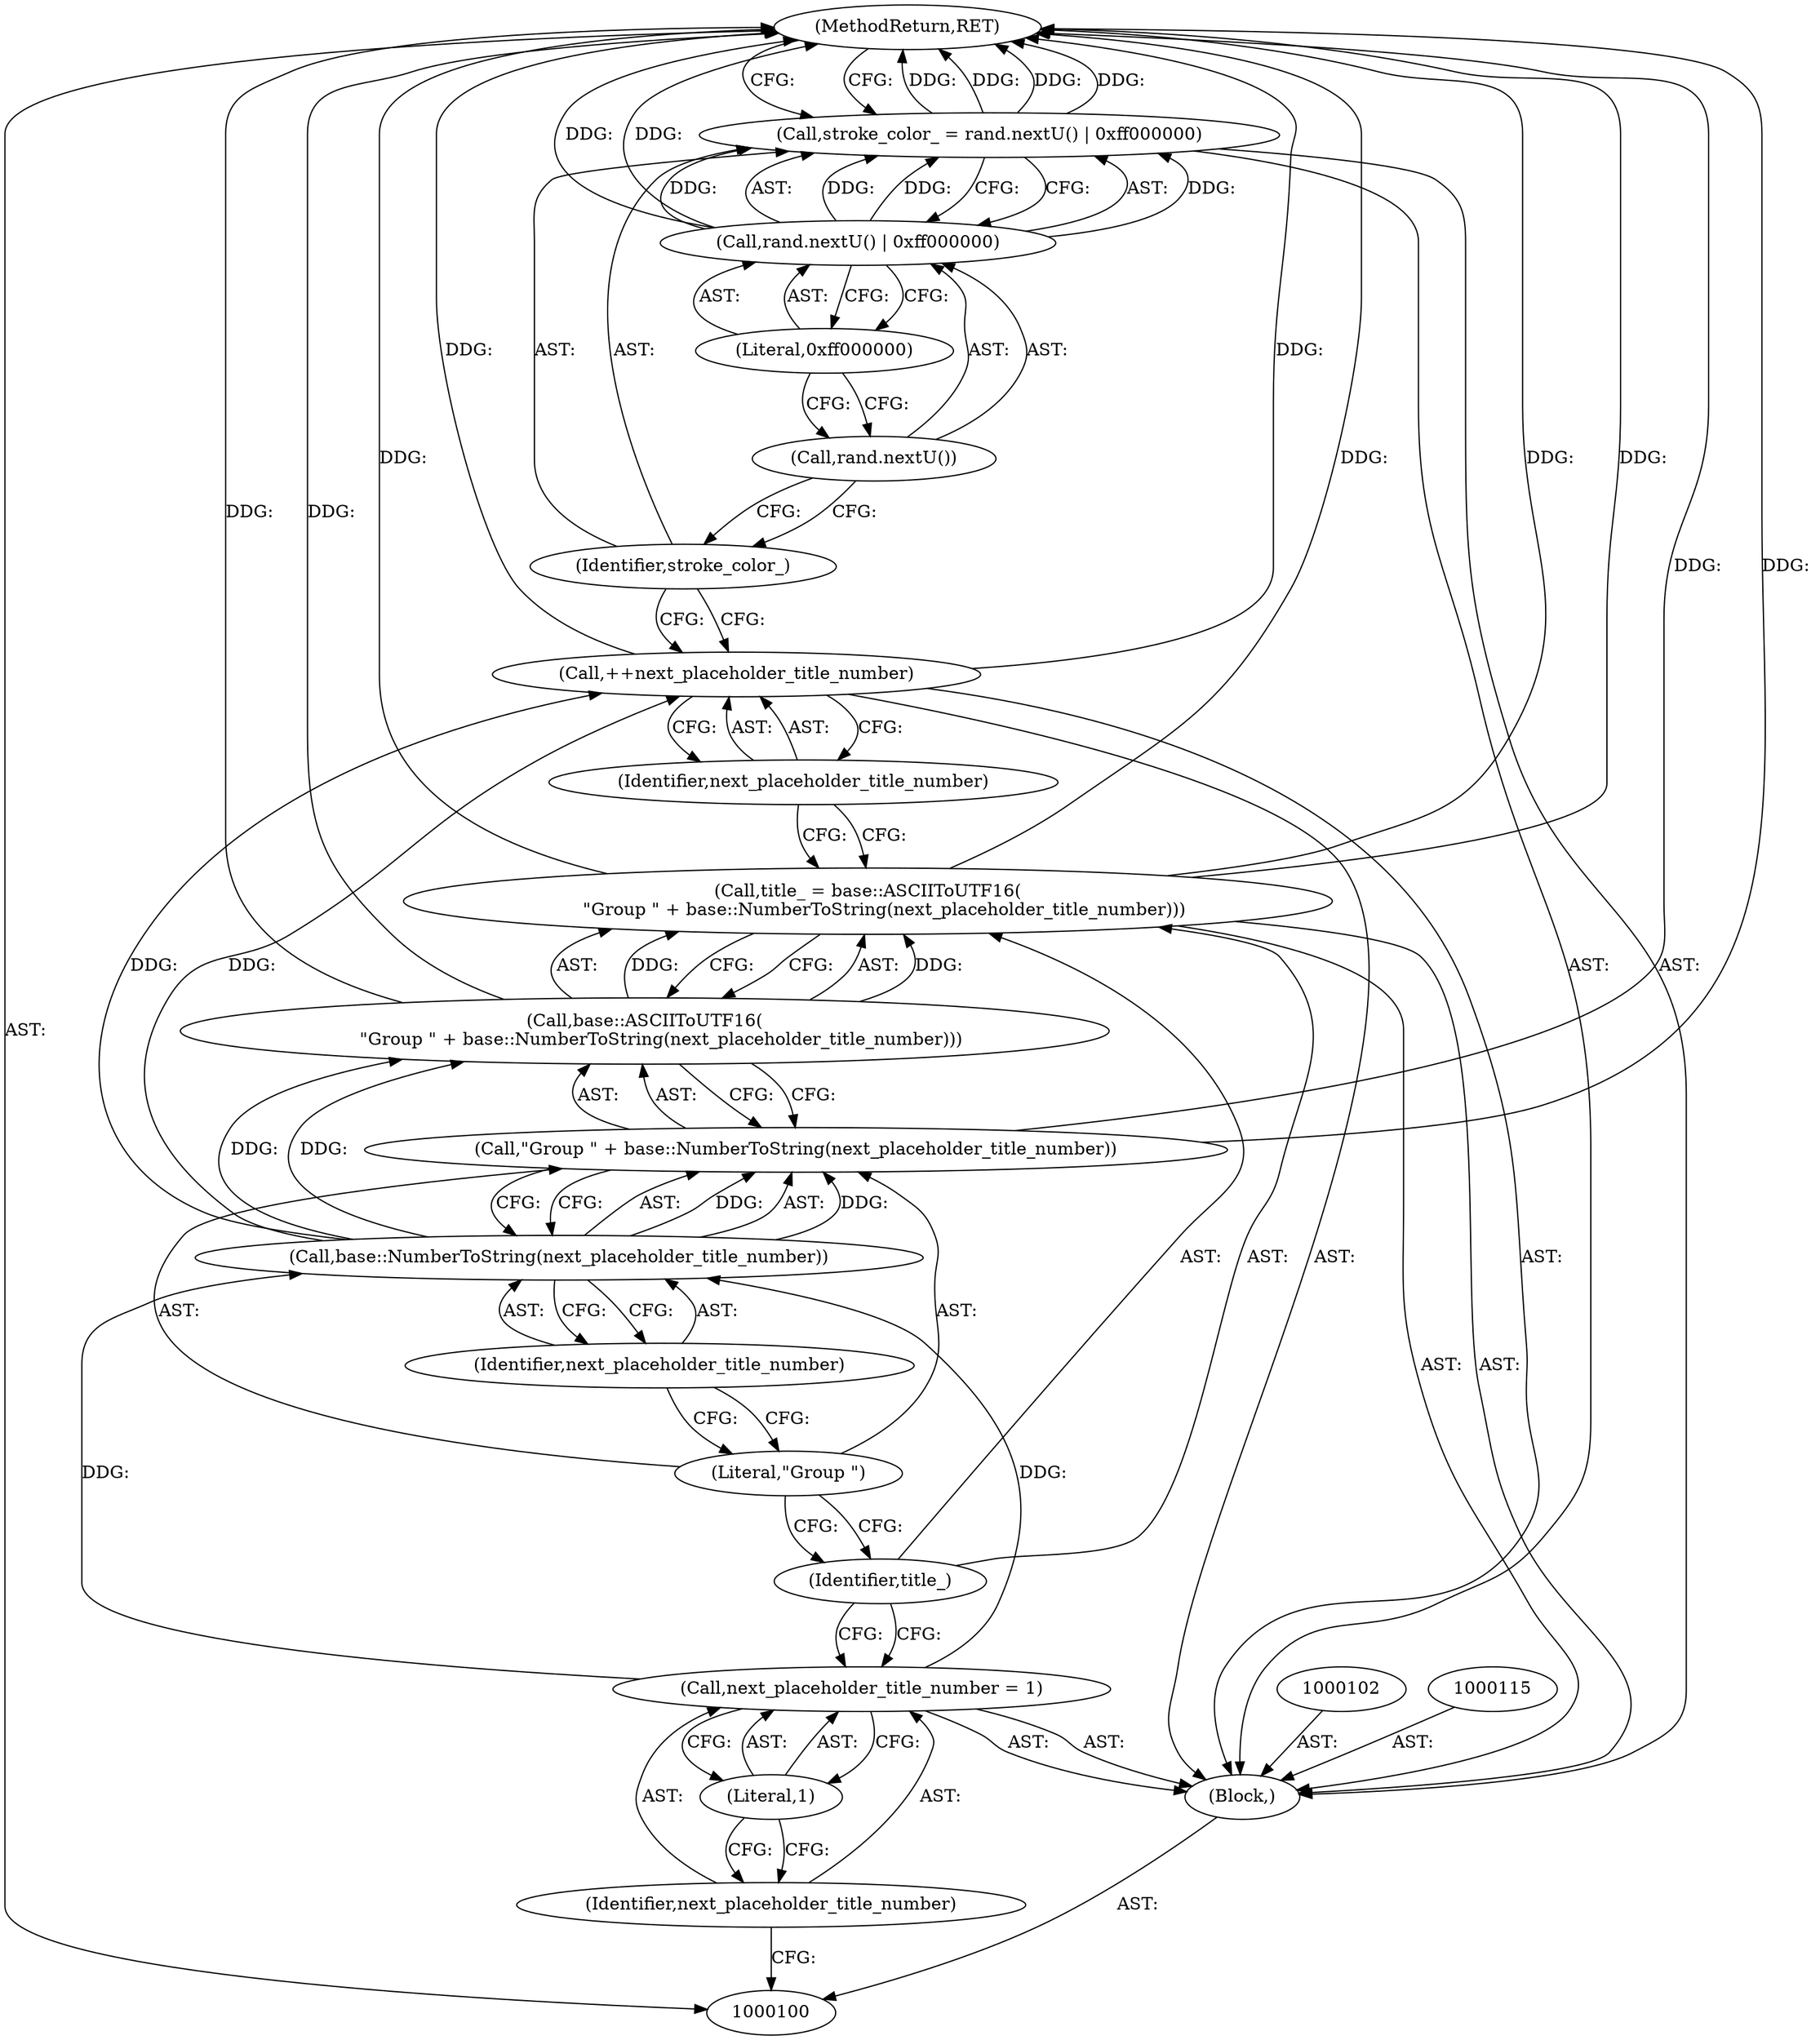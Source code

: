 digraph "1_Chrome_45d901b56f578a74b19ba0d10fa5c4c467f19303" {
"1000121" [label="(MethodReturn,RET)"];
"1000101" [label="(Block,)"];
"1000103" [label="(Call,next_placeholder_title_number = 1)"];
"1000104" [label="(Identifier,next_placeholder_title_number)"];
"1000105" [label="(Literal,1)"];
"1000108" [label="(Call,base::ASCIIToUTF16(\n      \"Group \" + base::NumberToString(next_placeholder_title_number)))"];
"1000106" [label="(Call,title_ = base::ASCIIToUTF16(\n      \"Group \" + base::NumberToString(next_placeholder_title_number)))"];
"1000107" [label="(Identifier,title_)"];
"1000111" [label="(Call,base::NumberToString(next_placeholder_title_number))"];
"1000112" [label="(Identifier,next_placeholder_title_number)"];
"1000109" [label="(Call,\"Group \" + base::NumberToString(next_placeholder_title_number))"];
"1000110" [label="(Literal,\"Group \")"];
"1000113" [label="(Call,++next_placeholder_title_number)"];
"1000114" [label="(Identifier,next_placeholder_title_number)"];
"1000118" [label="(Call,rand.nextU() | 0xff000000)"];
"1000119" [label="(Call,rand.nextU())"];
"1000116" [label="(Call,stroke_color_ = rand.nextU() | 0xff000000)"];
"1000117" [label="(Identifier,stroke_color_)"];
"1000120" [label="(Literal,0xff000000)"];
"1000121" -> "1000100"  [label="AST: "];
"1000121" -> "1000116"  [label="CFG: "];
"1000116" -> "1000121"  [label="DDG: "];
"1000116" -> "1000121"  [label="DDG: "];
"1000106" -> "1000121"  [label="DDG: "];
"1000106" -> "1000121"  [label="DDG: "];
"1000113" -> "1000121"  [label="DDG: "];
"1000118" -> "1000121"  [label="DDG: "];
"1000109" -> "1000121"  [label="DDG: "];
"1000108" -> "1000121"  [label="DDG: "];
"1000101" -> "1000100"  [label="AST: "];
"1000102" -> "1000101"  [label="AST: "];
"1000103" -> "1000101"  [label="AST: "];
"1000106" -> "1000101"  [label="AST: "];
"1000113" -> "1000101"  [label="AST: "];
"1000115" -> "1000101"  [label="AST: "];
"1000116" -> "1000101"  [label="AST: "];
"1000103" -> "1000101"  [label="AST: "];
"1000103" -> "1000105"  [label="CFG: "];
"1000104" -> "1000103"  [label="AST: "];
"1000105" -> "1000103"  [label="AST: "];
"1000107" -> "1000103"  [label="CFG: "];
"1000103" -> "1000111"  [label="DDG: "];
"1000104" -> "1000103"  [label="AST: "];
"1000104" -> "1000100"  [label="CFG: "];
"1000105" -> "1000104"  [label="CFG: "];
"1000105" -> "1000103"  [label="AST: "];
"1000105" -> "1000104"  [label="CFG: "];
"1000103" -> "1000105"  [label="CFG: "];
"1000108" -> "1000106"  [label="AST: "];
"1000108" -> "1000109"  [label="CFG: "];
"1000109" -> "1000108"  [label="AST: "];
"1000106" -> "1000108"  [label="CFG: "];
"1000108" -> "1000121"  [label="DDG: "];
"1000108" -> "1000106"  [label="DDG: "];
"1000111" -> "1000108"  [label="DDG: "];
"1000106" -> "1000101"  [label="AST: "];
"1000106" -> "1000108"  [label="CFG: "];
"1000107" -> "1000106"  [label="AST: "];
"1000108" -> "1000106"  [label="AST: "];
"1000114" -> "1000106"  [label="CFG: "];
"1000106" -> "1000121"  [label="DDG: "];
"1000106" -> "1000121"  [label="DDG: "];
"1000108" -> "1000106"  [label="DDG: "];
"1000107" -> "1000106"  [label="AST: "];
"1000107" -> "1000103"  [label="CFG: "];
"1000110" -> "1000107"  [label="CFG: "];
"1000111" -> "1000109"  [label="AST: "];
"1000111" -> "1000112"  [label="CFG: "];
"1000112" -> "1000111"  [label="AST: "];
"1000109" -> "1000111"  [label="CFG: "];
"1000111" -> "1000108"  [label="DDG: "];
"1000111" -> "1000109"  [label="DDG: "];
"1000103" -> "1000111"  [label="DDG: "];
"1000111" -> "1000113"  [label="DDG: "];
"1000112" -> "1000111"  [label="AST: "];
"1000112" -> "1000110"  [label="CFG: "];
"1000111" -> "1000112"  [label="CFG: "];
"1000109" -> "1000108"  [label="AST: "];
"1000109" -> "1000111"  [label="CFG: "];
"1000110" -> "1000109"  [label="AST: "];
"1000111" -> "1000109"  [label="AST: "];
"1000108" -> "1000109"  [label="CFG: "];
"1000109" -> "1000121"  [label="DDG: "];
"1000111" -> "1000109"  [label="DDG: "];
"1000110" -> "1000109"  [label="AST: "];
"1000110" -> "1000107"  [label="CFG: "];
"1000112" -> "1000110"  [label="CFG: "];
"1000113" -> "1000101"  [label="AST: "];
"1000113" -> "1000114"  [label="CFG: "];
"1000114" -> "1000113"  [label="AST: "];
"1000117" -> "1000113"  [label="CFG: "];
"1000113" -> "1000121"  [label="DDG: "];
"1000111" -> "1000113"  [label="DDG: "];
"1000114" -> "1000113"  [label="AST: "];
"1000114" -> "1000106"  [label="CFG: "];
"1000113" -> "1000114"  [label="CFG: "];
"1000118" -> "1000116"  [label="AST: "];
"1000118" -> "1000120"  [label="CFG: "];
"1000119" -> "1000118"  [label="AST: "];
"1000120" -> "1000118"  [label="AST: "];
"1000116" -> "1000118"  [label="CFG: "];
"1000118" -> "1000121"  [label="DDG: "];
"1000118" -> "1000116"  [label="DDG: "];
"1000118" -> "1000116"  [label="DDG: "];
"1000119" -> "1000118"  [label="AST: "];
"1000119" -> "1000117"  [label="CFG: "];
"1000120" -> "1000119"  [label="CFG: "];
"1000116" -> "1000101"  [label="AST: "];
"1000116" -> "1000118"  [label="CFG: "];
"1000117" -> "1000116"  [label="AST: "];
"1000118" -> "1000116"  [label="AST: "];
"1000121" -> "1000116"  [label="CFG: "];
"1000116" -> "1000121"  [label="DDG: "];
"1000116" -> "1000121"  [label="DDG: "];
"1000118" -> "1000116"  [label="DDG: "];
"1000118" -> "1000116"  [label="DDG: "];
"1000117" -> "1000116"  [label="AST: "];
"1000117" -> "1000113"  [label="CFG: "];
"1000119" -> "1000117"  [label="CFG: "];
"1000120" -> "1000118"  [label="AST: "];
"1000120" -> "1000119"  [label="CFG: "];
"1000118" -> "1000120"  [label="CFG: "];
}
